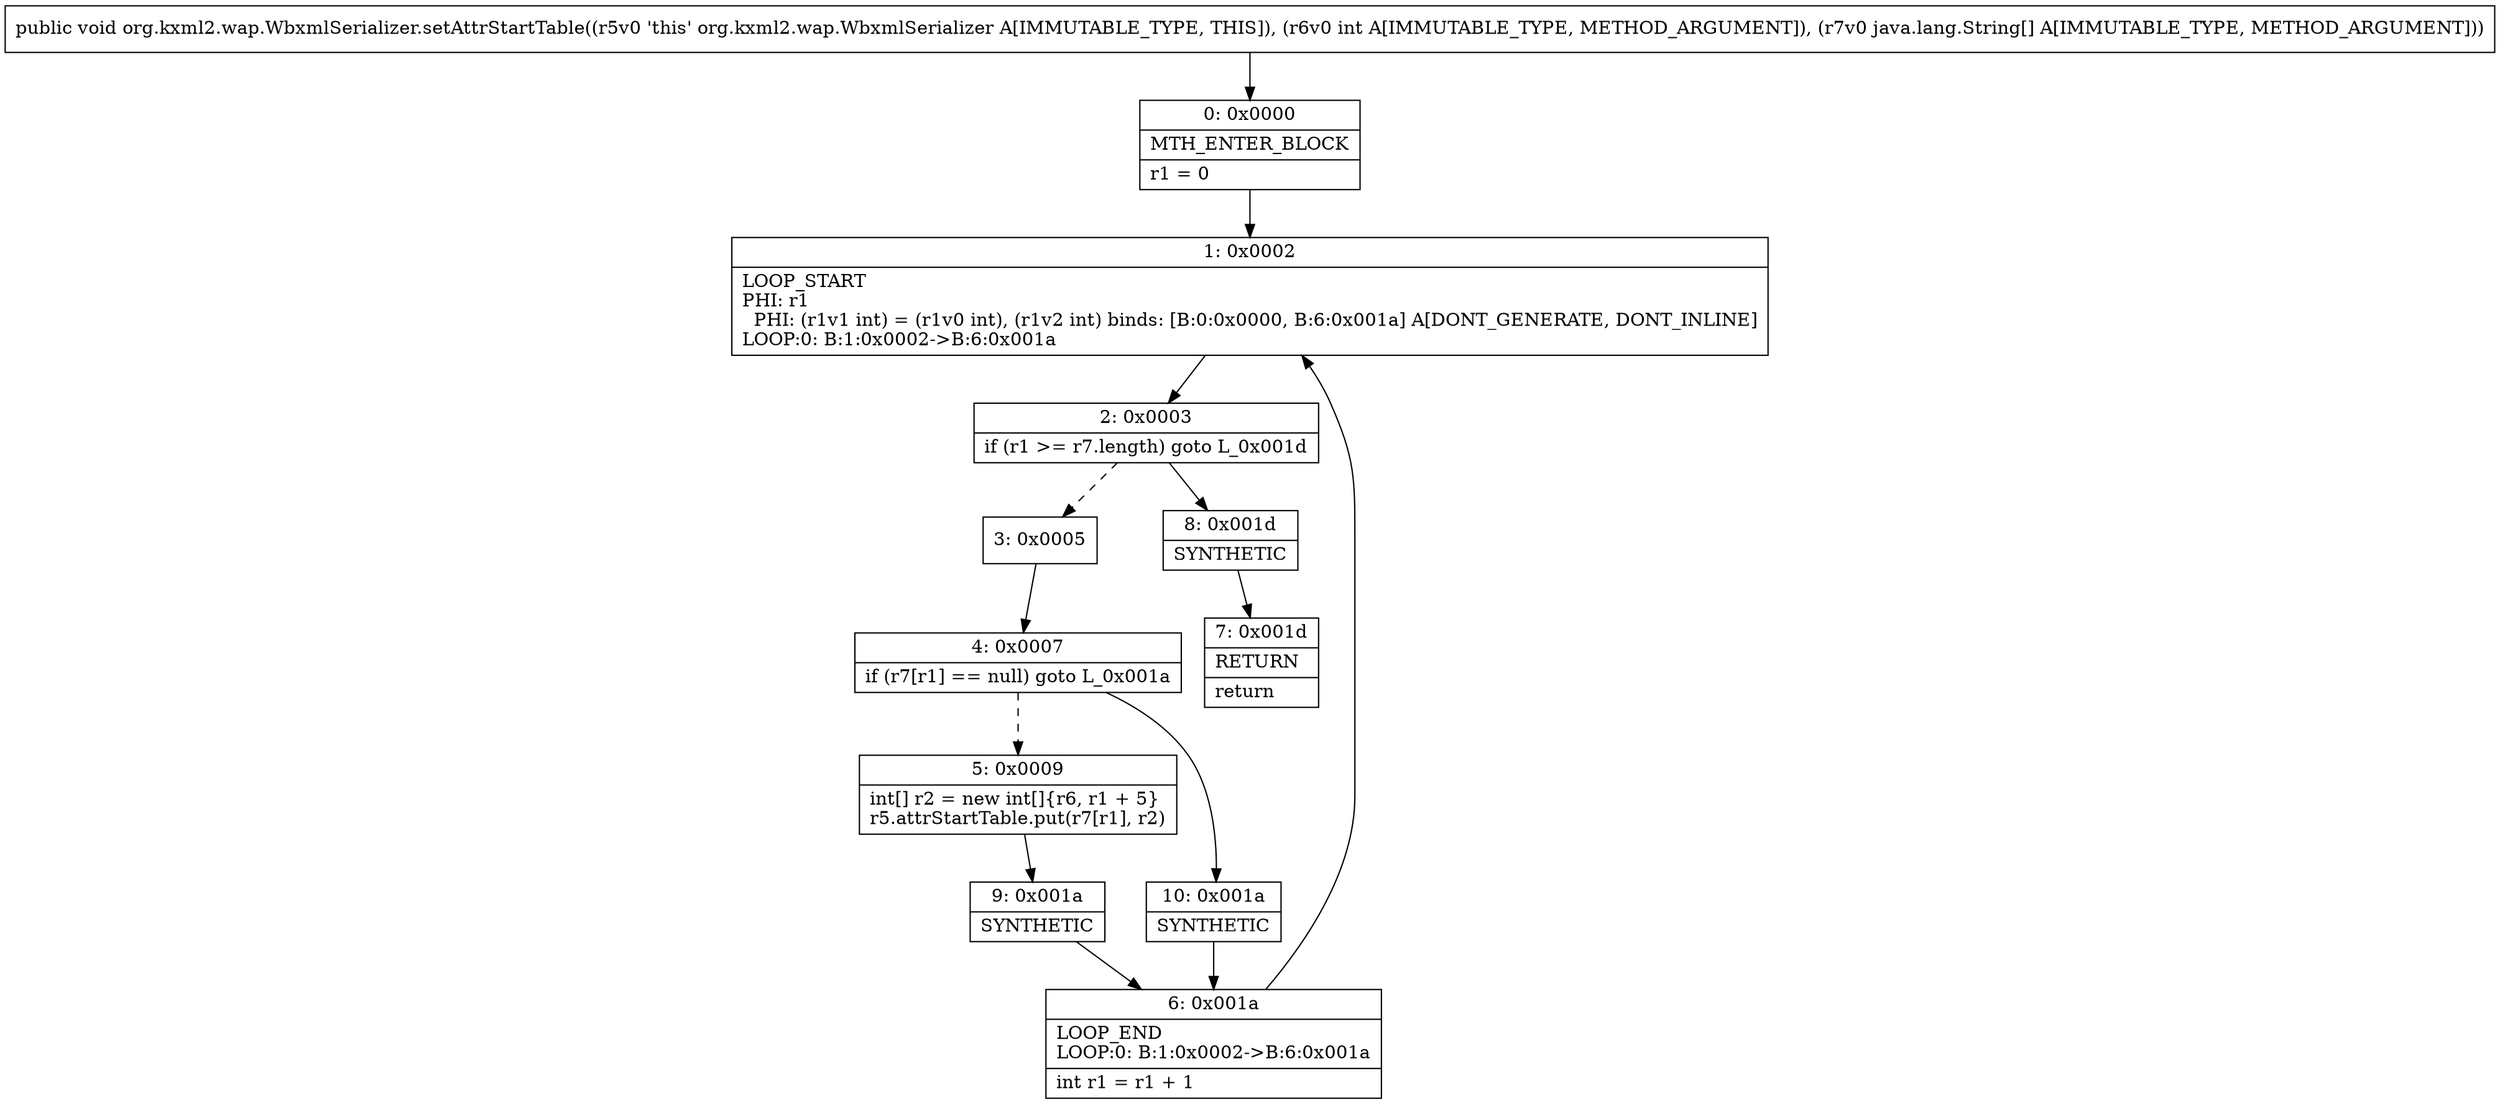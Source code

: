 digraph "CFG fororg.kxml2.wap.WbxmlSerializer.setAttrStartTable(I[Ljava\/lang\/String;)V" {
Node_0 [shape=record,label="{0\:\ 0x0000|MTH_ENTER_BLOCK\l|r1 = 0\l}"];
Node_1 [shape=record,label="{1\:\ 0x0002|LOOP_START\lPHI: r1 \l  PHI: (r1v1 int) = (r1v0 int), (r1v2 int) binds: [B:0:0x0000, B:6:0x001a] A[DONT_GENERATE, DONT_INLINE]\lLOOP:0: B:1:0x0002\-\>B:6:0x001a\l}"];
Node_2 [shape=record,label="{2\:\ 0x0003|if (r1 \>= r7.length) goto L_0x001d\l}"];
Node_3 [shape=record,label="{3\:\ 0x0005}"];
Node_4 [shape=record,label="{4\:\ 0x0007|if (r7[r1] == null) goto L_0x001a\l}"];
Node_5 [shape=record,label="{5\:\ 0x0009|int[] r2 = new int[]\{r6, r1 + 5\}\lr5.attrStartTable.put(r7[r1], r2)\l}"];
Node_6 [shape=record,label="{6\:\ 0x001a|LOOP_END\lLOOP:0: B:1:0x0002\-\>B:6:0x001a\l|int r1 = r1 + 1\l}"];
Node_7 [shape=record,label="{7\:\ 0x001d|RETURN\l|return\l}"];
Node_8 [shape=record,label="{8\:\ 0x001d|SYNTHETIC\l}"];
Node_9 [shape=record,label="{9\:\ 0x001a|SYNTHETIC\l}"];
Node_10 [shape=record,label="{10\:\ 0x001a|SYNTHETIC\l}"];
MethodNode[shape=record,label="{public void org.kxml2.wap.WbxmlSerializer.setAttrStartTable((r5v0 'this' org.kxml2.wap.WbxmlSerializer A[IMMUTABLE_TYPE, THIS]), (r6v0 int A[IMMUTABLE_TYPE, METHOD_ARGUMENT]), (r7v0 java.lang.String[] A[IMMUTABLE_TYPE, METHOD_ARGUMENT])) }"];
MethodNode -> Node_0;
Node_0 -> Node_1;
Node_1 -> Node_2;
Node_2 -> Node_3[style=dashed];
Node_2 -> Node_8;
Node_3 -> Node_4;
Node_4 -> Node_5[style=dashed];
Node_4 -> Node_10;
Node_5 -> Node_9;
Node_6 -> Node_1;
Node_8 -> Node_7;
Node_9 -> Node_6;
Node_10 -> Node_6;
}

